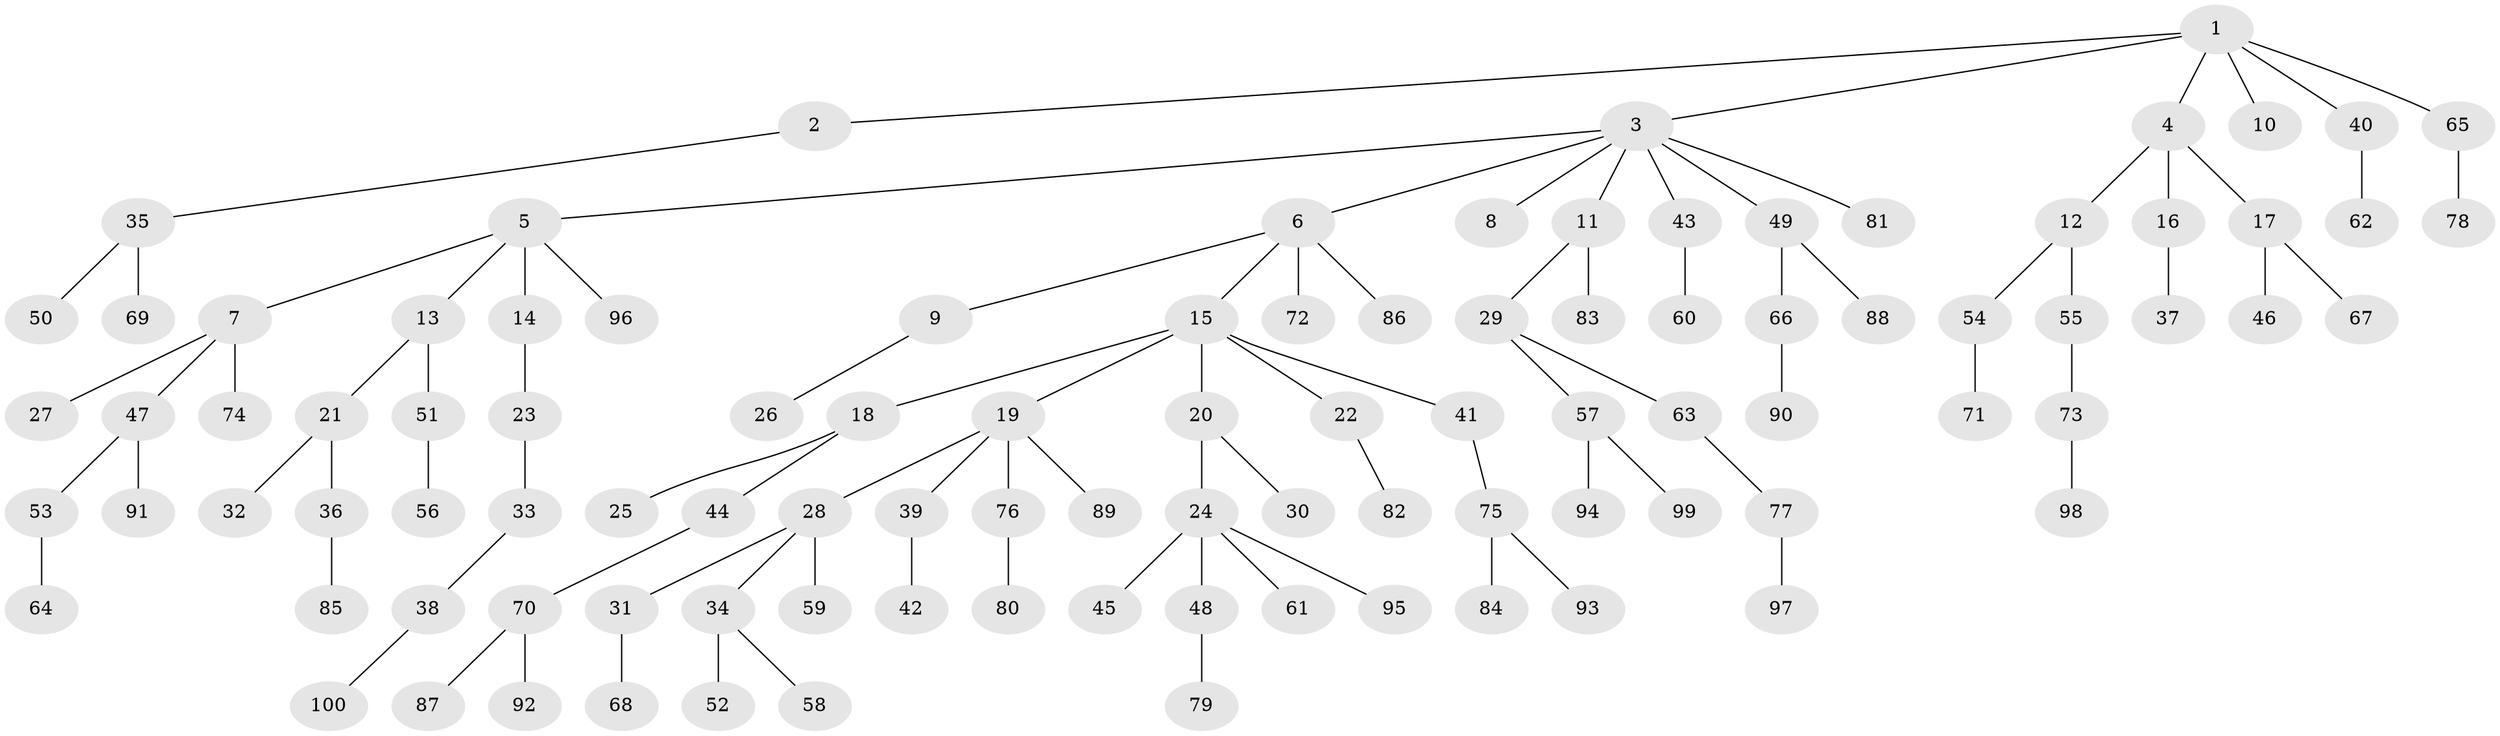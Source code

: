 // coarse degree distribution, {6: 0.015384615384615385, 7: 0.015384615384615385, 5: 0.06153846153846154, 9: 0.015384615384615385, 3: 0.046153846153846156, 2: 0.2, 1: 0.6, 4: 0.046153846153846156}
// Generated by graph-tools (version 1.1) at 2025/24/03/03/25 07:24:08]
// undirected, 100 vertices, 99 edges
graph export_dot {
graph [start="1"]
  node [color=gray90,style=filled];
  1;
  2;
  3;
  4;
  5;
  6;
  7;
  8;
  9;
  10;
  11;
  12;
  13;
  14;
  15;
  16;
  17;
  18;
  19;
  20;
  21;
  22;
  23;
  24;
  25;
  26;
  27;
  28;
  29;
  30;
  31;
  32;
  33;
  34;
  35;
  36;
  37;
  38;
  39;
  40;
  41;
  42;
  43;
  44;
  45;
  46;
  47;
  48;
  49;
  50;
  51;
  52;
  53;
  54;
  55;
  56;
  57;
  58;
  59;
  60;
  61;
  62;
  63;
  64;
  65;
  66;
  67;
  68;
  69;
  70;
  71;
  72;
  73;
  74;
  75;
  76;
  77;
  78;
  79;
  80;
  81;
  82;
  83;
  84;
  85;
  86;
  87;
  88;
  89;
  90;
  91;
  92;
  93;
  94;
  95;
  96;
  97;
  98;
  99;
  100;
  1 -- 2;
  1 -- 3;
  1 -- 4;
  1 -- 10;
  1 -- 40;
  1 -- 65;
  2 -- 35;
  3 -- 5;
  3 -- 6;
  3 -- 8;
  3 -- 11;
  3 -- 43;
  3 -- 49;
  3 -- 81;
  4 -- 12;
  4 -- 16;
  4 -- 17;
  5 -- 7;
  5 -- 13;
  5 -- 14;
  5 -- 96;
  6 -- 9;
  6 -- 15;
  6 -- 72;
  6 -- 86;
  7 -- 27;
  7 -- 47;
  7 -- 74;
  9 -- 26;
  11 -- 29;
  11 -- 83;
  12 -- 54;
  12 -- 55;
  13 -- 21;
  13 -- 51;
  14 -- 23;
  15 -- 18;
  15 -- 19;
  15 -- 20;
  15 -- 22;
  15 -- 41;
  16 -- 37;
  17 -- 46;
  17 -- 67;
  18 -- 25;
  18 -- 44;
  19 -- 28;
  19 -- 39;
  19 -- 76;
  19 -- 89;
  20 -- 24;
  20 -- 30;
  21 -- 32;
  21 -- 36;
  22 -- 82;
  23 -- 33;
  24 -- 45;
  24 -- 48;
  24 -- 61;
  24 -- 95;
  28 -- 31;
  28 -- 34;
  28 -- 59;
  29 -- 57;
  29 -- 63;
  31 -- 68;
  33 -- 38;
  34 -- 52;
  34 -- 58;
  35 -- 50;
  35 -- 69;
  36 -- 85;
  38 -- 100;
  39 -- 42;
  40 -- 62;
  41 -- 75;
  43 -- 60;
  44 -- 70;
  47 -- 53;
  47 -- 91;
  48 -- 79;
  49 -- 66;
  49 -- 88;
  51 -- 56;
  53 -- 64;
  54 -- 71;
  55 -- 73;
  57 -- 94;
  57 -- 99;
  63 -- 77;
  65 -- 78;
  66 -- 90;
  70 -- 87;
  70 -- 92;
  73 -- 98;
  75 -- 84;
  75 -- 93;
  76 -- 80;
  77 -- 97;
}
